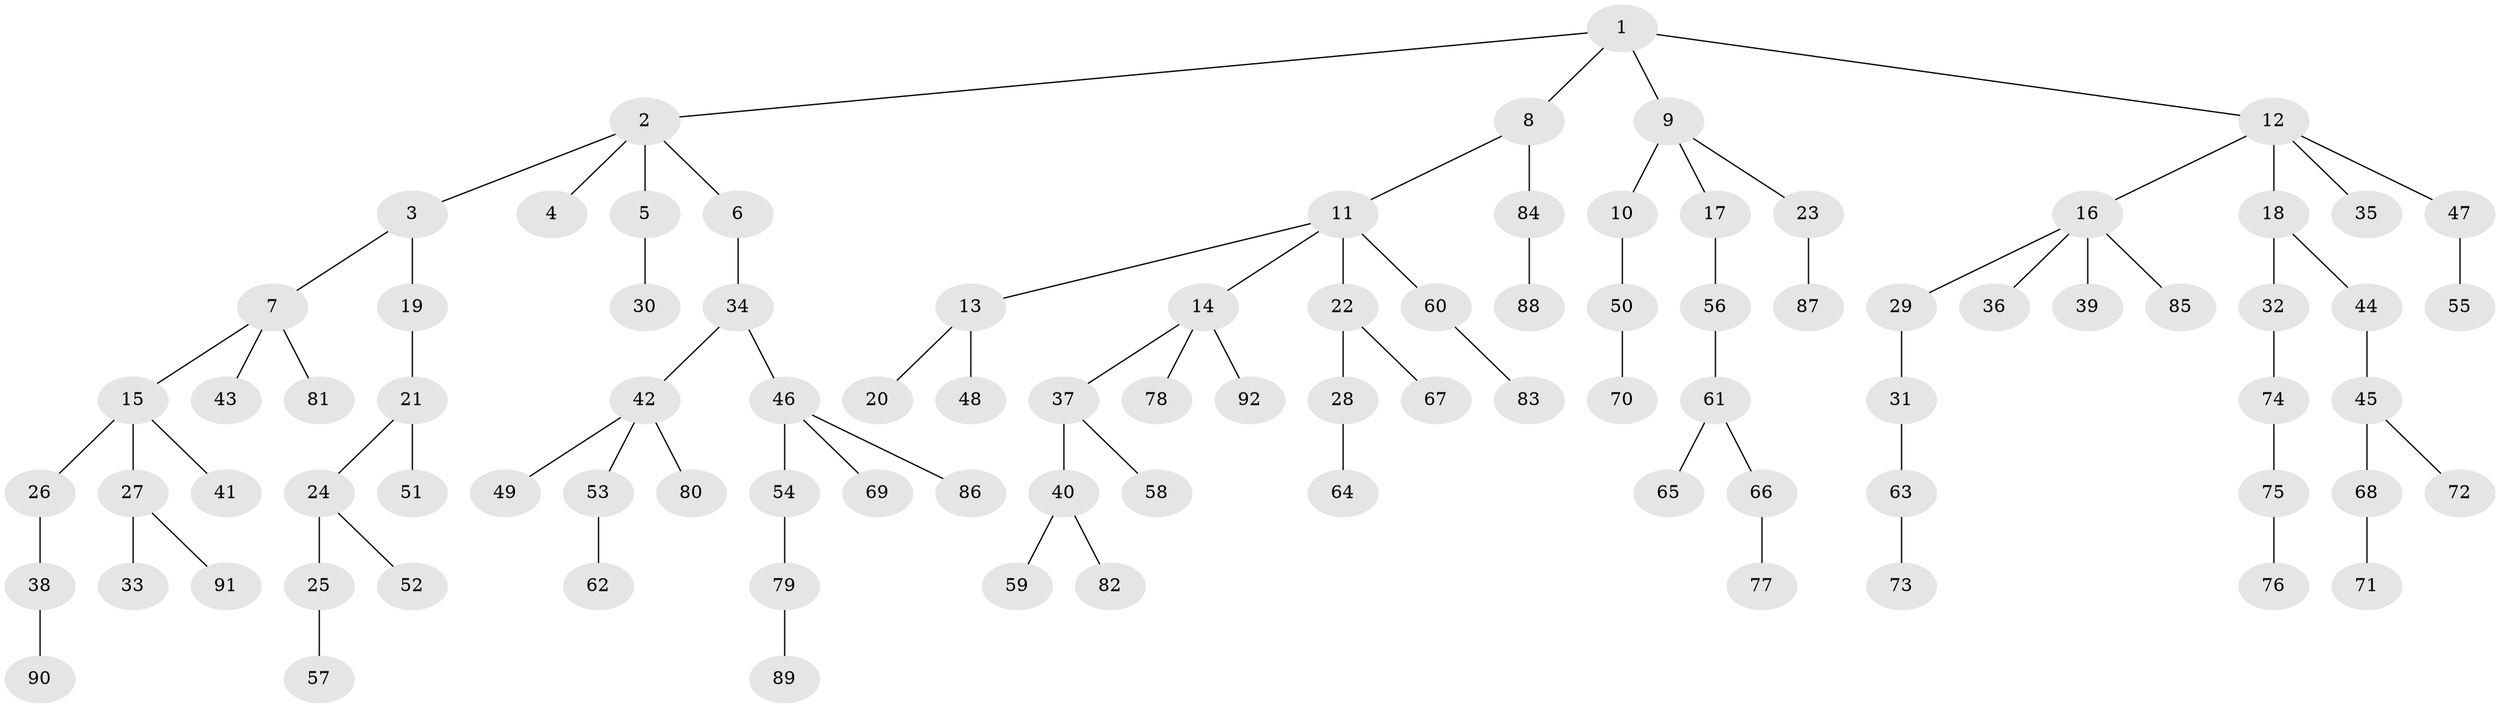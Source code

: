 // coarse degree distribution, {6: 0.06557377049180328, 4: 0.03278688524590164, 3: 0.08196721311475409, 1: 0.5409836065573771, 2: 0.2459016393442623, 5: 0.03278688524590164}
// Generated by graph-tools (version 1.1) at 2025/52/02/27/25 19:52:11]
// undirected, 92 vertices, 91 edges
graph export_dot {
graph [start="1"]
  node [color=gray90,style=filled];
  1;
  2;
  3;
  4;
  5;
  6;
  7;
  8;
  9;
  10;
  11;
  12;
  13;
  14;
  15;
  16;
  17;
  18;
  19;
  20;
  21;
  22;
  23;
  24;
  25;
  26;
  27;
  28;
  29;
  30;
  31;
  32;
  33;
  34;
  35;
  36;
  37;
  38;
  39;
  40;
  41;
  42;
  43;
  44;
  45;
  46;
  47;
  48;
  49;
  50;
  51;
  52;
  53;
  54;
  55;
  56;
  57;
  58;
  59;
  60;
  61;
  62;
  63;
  64;
  65;
  66;
  67;
  68;
  69;
  70;
  71;
  72;
  73;
  74;
  75;
  76;
  77;
  78;
  79;
  80;
  81;
  82;
  83;
  84;
  85;
  86;
  87;
  88;
  89;
  90;
  91;
  92;
  1 -- 2;
  1 -- 8;
  1 -- 9;
  1 -- 12;
  2 -- 3;
  2 -- 4;
  2 -- 5;
  2 -- 6;
  3 -- 7;
  3 -- 19;
  5 -- 30;
  6 -- 34;
  7 -- 15;
  7 -- 43;
  7 -- 81;
  8 -- 11;
  8 -- 84;
  9 -- 10;
  9 -- 17;
  9 -- 23;
  10 -- 50;
  11 -- 13;
  11 -- 14;
  11 -- 22;
  11 -- 60;
  12 -- 16;
  12 -- 18;
  12 -- 35;
  12 -- 47;
  13 -- 20;
  13 -- 48;
  14 -- 37;
  14 -- 78;
  14 -- 92;
  15 -- 26;
  15 -- 27;
  15 -- 41;
  16 -- 29;
  16 -- 36;
  16 -- 39;
  16 -- 85;
  17 -- 56;
  18 -- 32;
  18 -- 44;
  19 -- 21;
  21 -- 24;
  21 -- 51;
  22 -- 28;
  22 -- 67;
  23 -- 87;
  24 -- 25;
  24 -- 52;
  25 -- 57;
  26 -- 38;
  27 -- 33;
  27 -- 91;
  28 -- 64;
  29 -- 31;
  31 -- 63;
  32 -- 74;
  34 -- 42;
  34 -- 46;
  37 -- 40;
  37 -- 58;
  38 -- 90;
  40 -- 59;
  40 -- 82;
  42 -- 49;
  42 -- 53;
  42 -- 80;
  44 -- 45;
  45 -- 68;
  45 -- 72;
  46 -- 54;
  46 -- 69;
  46 -- 86;
  47 -- 55;
  50 -- 70;
  53 -- 62;
  54 -- 79;
  56 -- 61;
  60 -- 83;
  61 -- 65;
  61 -- 66;
  63 -- 73;
  66 -- 77;
  68 -- 71;
  74 -- 75;
  75 -- 76;
  79 -- 89;
  84 -- 88;
}
